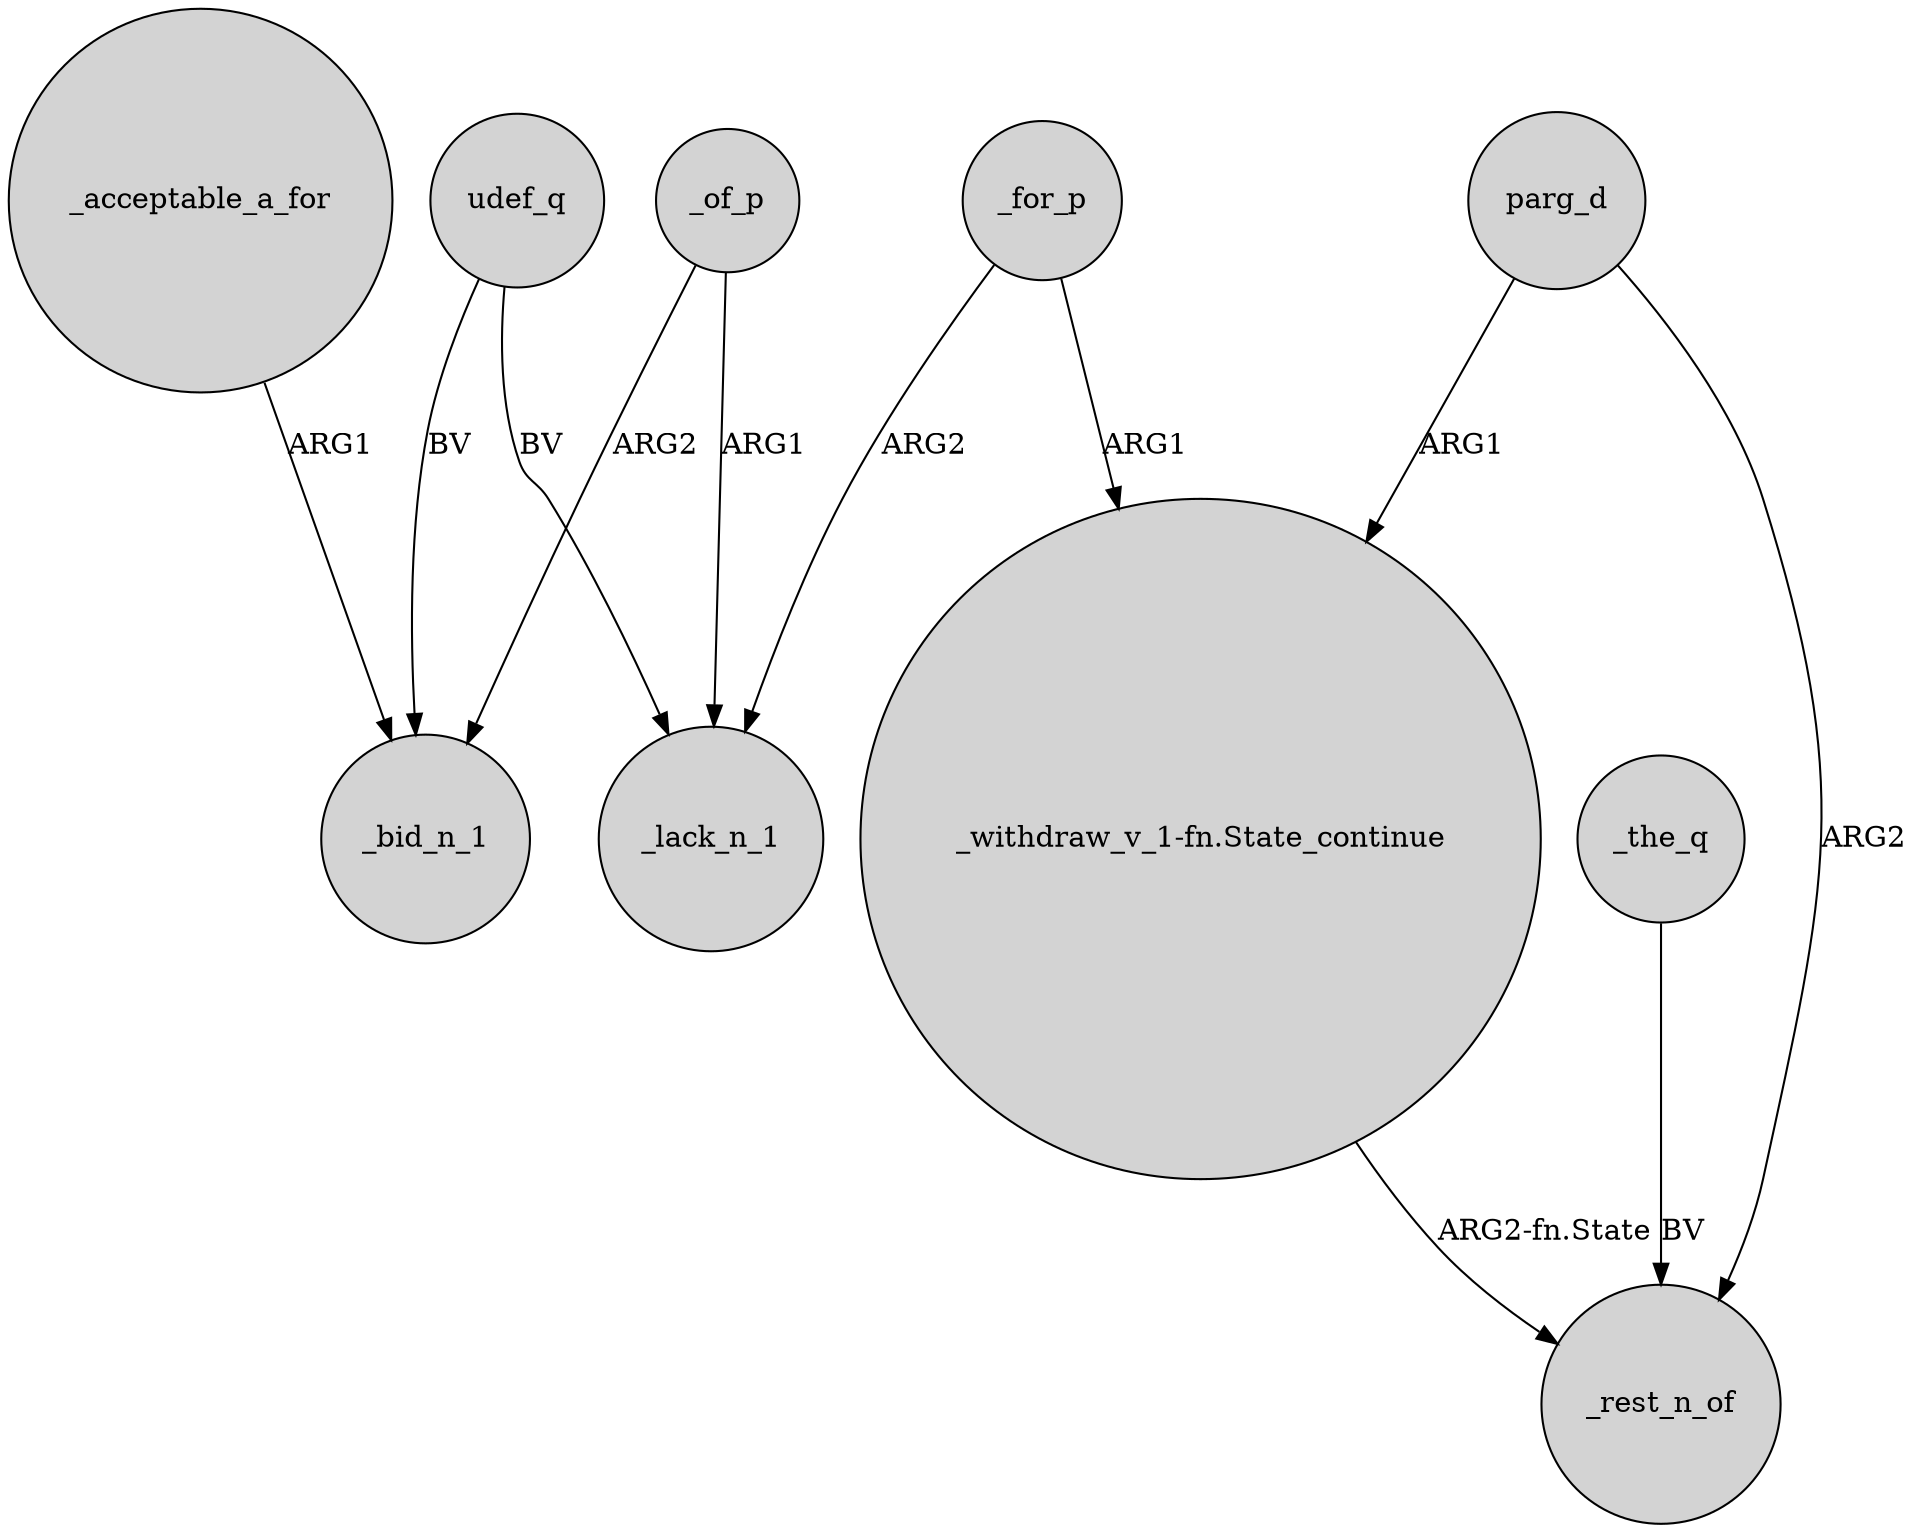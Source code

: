 digraph {
	node [shape=circle style=filled]
	_for_p -> _lack_n_1 [label=ARG2]
	_for_p -> "_withdraw_v_1-fn.State_continue" [label=ARG1]
	_acceptable_a_for -> _bid_n_1 [label=ARG1]
	_of_p -> _lack_n_1 [label=ARG1]
	"_withdraw_v_1-fn.State_continue" -> _rest_n_of [label="ARG2-fn.State"]
	udef_q -> _lack_n_1 [label=BV]
	_of_p -> _bid_n_1 [label=ARG2]
	_the_q -> _rest_n_of [label=BV]
	udef_q -> _bid_n_1 [label=BV]
	parg_d -> "_withdraw_v_1-fn.State_continue" [label=ARG1]
	parg_d -> _rest_n_of [label=ARG2]
}
